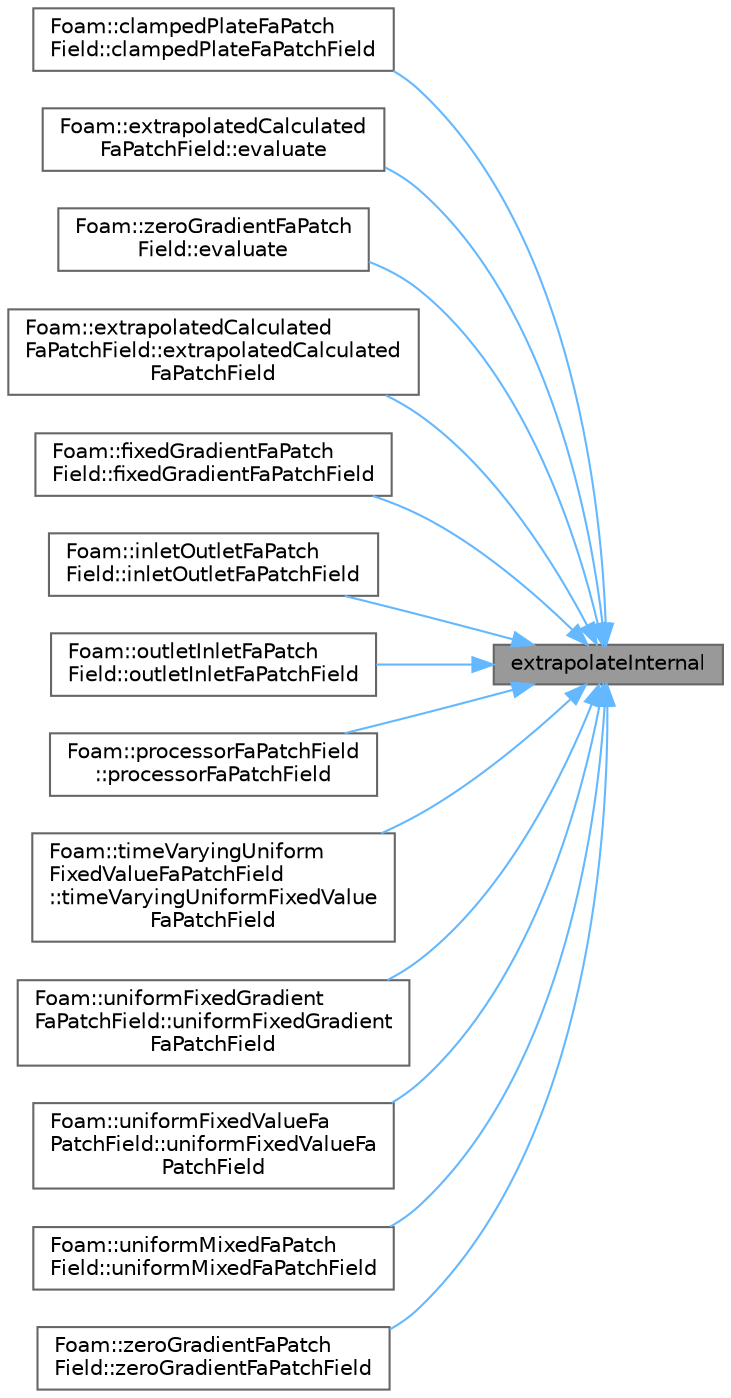 digraph "extrapolateInternal"
{
 // LATEX_PDF_SIZE
  bgcolor="transparent";
  edge [fontname=Helvetica,fontsize=10,labelfontname=Helvetica,labelfontsize=10];
  node [fontname=Helvetica,fontsize=10,shape=box,height=0.2,width=0.4];
  rankdir="RL";
  Node1 [id="Node000001",label="extrapolateInternal",height=0.2,width=0.4,color="gray40", fillcolor="grey60", style="filled", fontcolor="black",tooltip=" "];
  Node1 -> Node2 [id="edge1_Node000001_Node000002",dir="back",color="steelblue1",style="solid",tooltip=" "];
  Node2 [id="Node000002",label="Foam::clampedPlateFaPatch\lField::clampedPlateFaPatchField",height=0.2,width=0.4,color="grey40", fillcolor="white", style="filled",URL="$classFoam_1_1clampedPlateFaPatchField.html#afcb93a4820128ad2290acba88264bb4e",tooltip=" "];
  Node1 -> Node3 [id="edge2_Node000001_Node000003",dir="back",color="steelblue1",style="solid",tooltip=" "];
  Node3 [id="Node000003",label="Foam::extrapolatedCalculated\lFaPatchField::evaluate",height=0.2,width=0.4,color="grey40", fillcolor="white", style="filled",URL="$classFoam_1_1extrapolatedCalculatedFaPatchField.html#a1a4ebfb8aa4dc581e54081a12bfbd0d3",tooltip=" "];
  Node1 -> Node4 [id="edge3_Node000001_Node000004",dir="back",color="steelblue1",style="solid",tooltip=" "];
  Node4 [id="Node000004",label="Foam::zeroGradientFaPatch\lField::evaluate",height=0.2,width=0.4,color="grey40", fillcolor="white", style="filled",URL="$classFoam_1_1zeroGradientFaPatchField.html#a1a4ebfb8aa4dc581e54081a12bfbd0d3",tooltip=" "];
  Node1 -> Node5 [id="edge4_Node000001_Node000005",dir="back",color="steelblue1",style="solid",tooltip=" "];
  Node5 [id="Node000005",label="Foam::extrapolatedCalculated\lFaPatchField::extrapolatedCalculated\lFaPatchField",height=0.2,width=0.4,color="grey40", fillcolor="white", style="filled",URL="$classFoam_1_1extrapolatedCalculatedFaPatchField.html#a55434e4e95715c4cead77c234e33f34e",tooltip=" "];
  Node1 -> Node6 [id="edge5_Node000001_Node000006",dir="back",color="steelblue1",style="solid",tooltip=" "];
  Node6 [id="Node000006",label="Foam::fixedGradientFaPatch\lField::fixedGradientFaPatchField",height=0.2,width=0.4,color="grey40", fillcolor="white", style="filled",URL="$classFoam_1_1fixedGradientFaPatchField.html#a066d3bb39c0f548178d59d5f2ba6ef59",tooltip=" "];
  Node1 -> Node7 [id="edge6_Node000001_Node000007",dir="back",color="steelblue1",style="solid",tooltip=" "];
  Node7 [id="Node000007",label="Foam::inletOutletFaPatch\lField::inletOutletFaPatchField",height=0.2,width=0.4,color="grey40", fillcolor="white", style="filled",URL="$classFoam_1_1inletOutletFaPatchField.html#a9f03b1e8d607191c769fe4e67313a366",tooltip=" "];
  Node1 -> Node8 [id="edge7_Node000001_Node000008",dir="back",color="steelblue1",style="solid",tooltip=" "];
  Node8 [id="Node000008",label="Foam::outletInletFaPatch\lField::outletInletFaPatchField",height=0.2,width=0.4,color="grey40", fillcolor="white", style="filled",URL="$classFoam_1_1outletInletFaPatchField.html#a1d0d370ef89501fc99f996bb1d69c95a",tooltip=" "];
  Node1 -> Node9 [id="edge8_Node000001_Node000009",dir="back",color="steelblue1",style="solid",tooltip=" "];
  Node9 [id="Node000009",label="Foam::processorFaPatchField\l::processorFaPatchField",height=0.2,width=0.4,color="grey40", fillcolor="white", style="filled",URL="$classFoam_1_1processorFaPatchField.html#ad785fc44f779567bbd19b4190e1fcc8b",tooltip=" "];
  Node1 -> Node10 [id="edge9_Node000001_Node000010",dir="back",color="steelblue1",style="solid",tooltip=" "];
  Node10 [id="Node000010",label="Foam::timeVaryingUniform\lFixedValueFaPatchField\l::timeVaryingUniformFixedValue\lFaPatchField",height=0.2,width=0.4,color="grey40", fillcolor="white", style="filled",URL="$classFoam_1_1timeVaryingUniformFixedValueFaPatchField.html#a7a7f5808b75962231f4019a137dcf5f2",tooltip=" "];
  Node1 -> Node11 [id="edge10_Node000001_Node000011",dir="back",color="steelblue1",style="solid",tooltip=" "];
  Node11 [id="Node000011",label="Foam::uniformFixedGradient\lFaPatchField::uniformFixedGradient\lFaPatchField",height=0.2,width=0.4,color="grey40", fillcolor="white", style="filled",URL="$classFoam_1_1uniformFixedGradientFaPatchField.html#a65d5bee7b2651355f313069ddc785b71",tooltip=" "];
  Node1 -> Node12 [id="edge11_Node000001_Node000012",dir="back",color="steelblue1",style="solid",tooltip=" "];
  Node12 [id="Node000012",label="Foam::uniformFixedValueFa\lPatchField::uniformFixedValueFa\lPatchField",height=0.2,width=0.4,color="grey40", fillcolor="white", style="filled",URL="$classFoam_1_1uniformFixedValueFaPatchField.html#a35b6dba1a80da0514c28d321ed0edccd",tooltip=" "];
  Node1 -> Node13 [id="edge12_Node000001_Node000013",dir="back",color="steelblue1",style="solid",tooltip=" "];
  Node13 [id="Node000013",label="Foam::uniformMixedFaPatch\lField::uniformMixedFaPatchField",height=0.2,width=0.4,color="grey40", fillcolor="white", style="filled",URL="$classFoam_1_1uniformMixedFaPatchField.html#ad37141ac67adc136aef672ccb2a4449b",tooltip=" "];
  Node1 -> Node14 [id="edge13_Node000001_Node000014",dir="back",color="steelblue1",style="solid",tooltip=" "];
  Node14 [id="Node000014",label="Foam::zeroGradientFaPatch\lField::zeroGradientFaPatchField",height=0.2,width=0.4,color="grey40", fillcolor="white", style="filled",URL="$classFoam_1_1zeroGradientFaPatchField.html#a44fb694d0f0833965c92ff95762c3f81",tooltip=" "];
}
